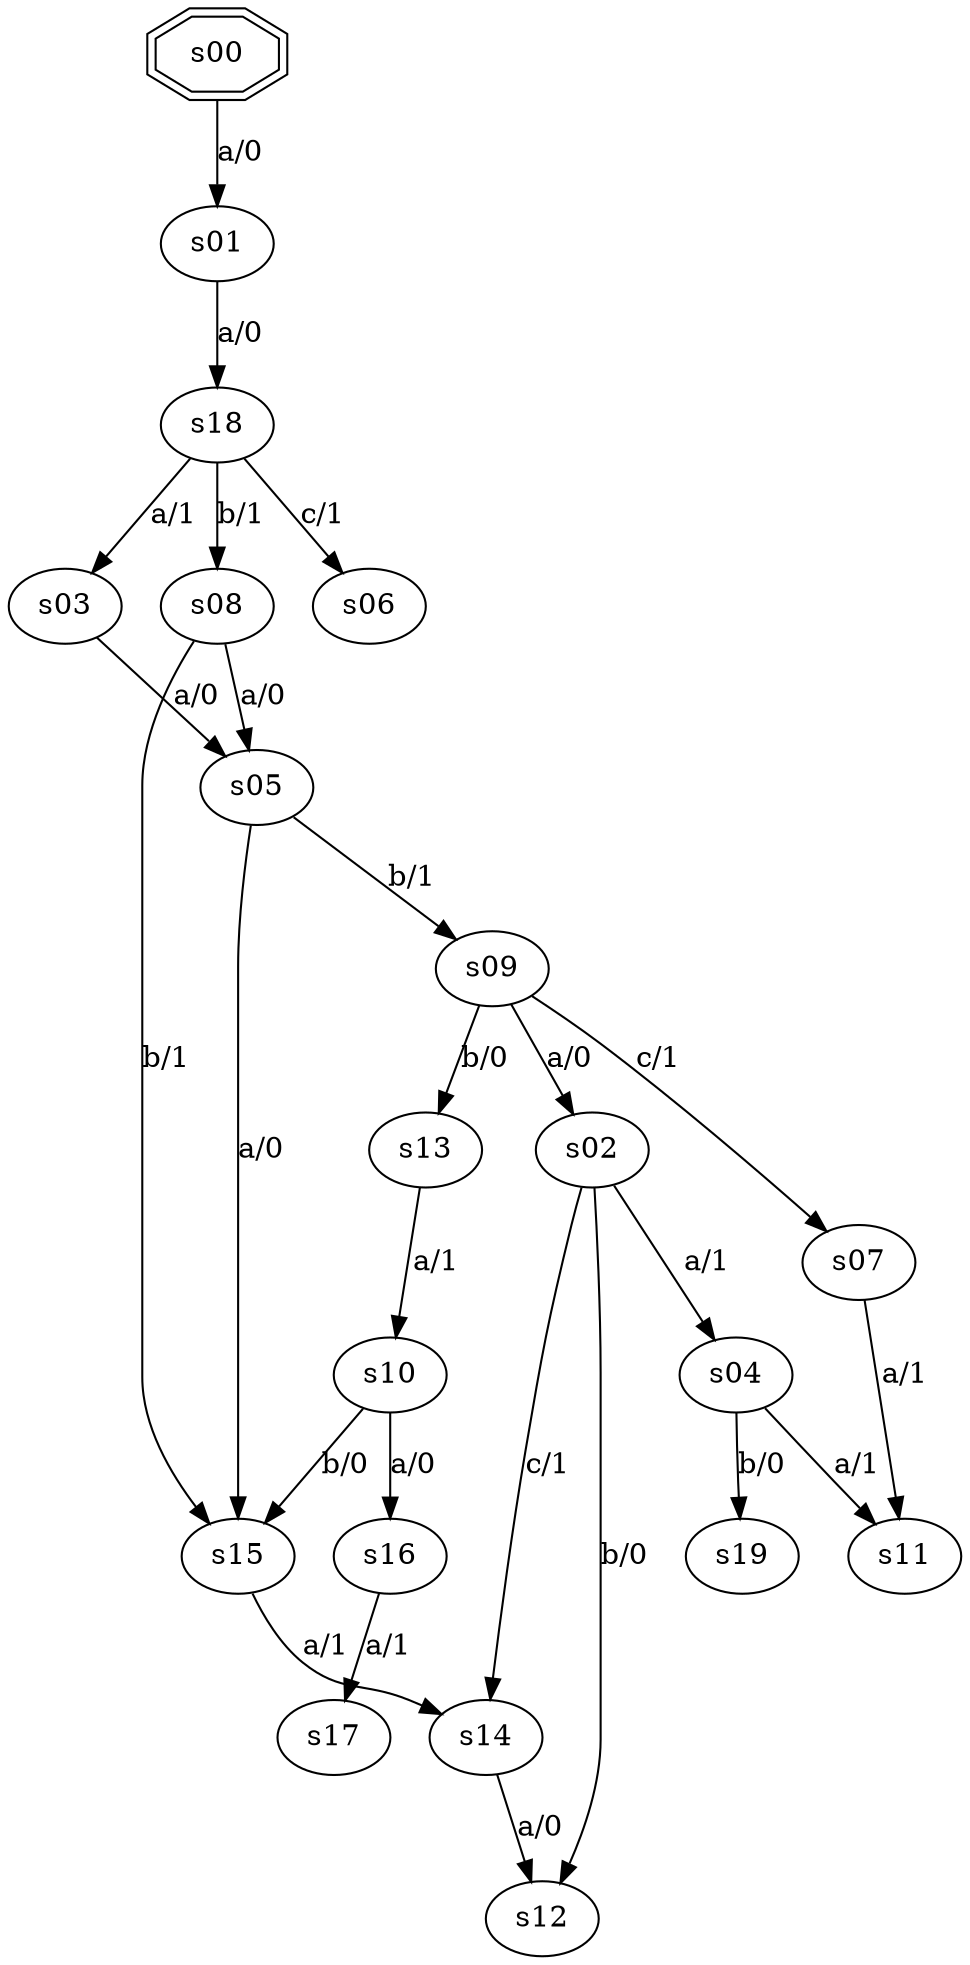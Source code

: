 digraph graph_046 {
	s00 -> s01 [label="a/0"];
	s01 -> s18 [label="a/0"];
	s02 -> s04 [label="a/1"];
	s02 -> s12 [label="b/0"];
	s02 -> s14 [label="c/1"];
	s03 -> s05 [label="a/0"];
	s04 -> s11 [label="a/1"];
	s04 -> s19 [label="b/0"];
	s05 -> s15 [label="a/0"];
	s05 -> s09 [label="b/1"];
	s07 -> s11 [label="a/1"];
	s08 -> s05 [label="a/0"];
	s08 -> s15 [label="b/1"];
	s09 -> s02 [label="a/0"];
	s09 -> s13 [label="b/0"];
	s09 -> s07 [label="c/1"];
	s10 -> s16 [label="a/0"];
	s10 -> s15 [label="b/0"];
	s13 -> s10 [label="a/1"];
	s14 -> s12 [label="a/0"];
	s15 -> s14 [label="a/1"];
	s16 -> s17 [label="a/1"];
	s18 -> s03 [label="a/1"];
	s18 -> s08 [label="b/1"];
	s18 -> s06 [label="c/1"];
	s00 [shape=doubleoctagon];
}